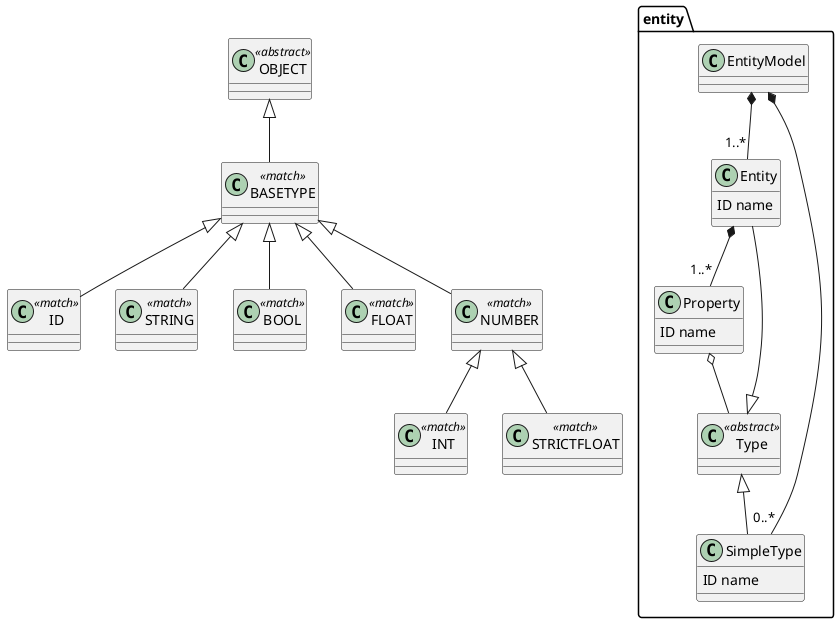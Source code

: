 @startuml
set namespaceSeparator .


class entity.EntityModel  {
}


class entity.Entity  {
  ID name
}


class entity.Property  {
  ID name
}


class entity.Type <<abstract>> {
}


class entity.SimpleType  {
  ID name
}


class ID <<match>> {
}


class STRING <<match>> {
}


class BOOL <<match>> {
}


class INT <<match>> {
}


class FLOAT <<match>> {
}


class STRICTFLOAT <<match>> {
}


class NUMBER <<match>> {
}


class BASETYPE <<match>> {
}


class OBJECT <<abstract>> {
}


entity.EntityModel *-- "0..*" entity.SimpleType
entity.EntityModel *-- "1..*" entity.Entity
entity.Entity *-- "1..*" entity.Property
entity.Property o-- entity.Type
entity.Type <|-- entity.SimpleType
entity.Type <|-- entity.Entity
NUMBER <|-- STRICTFLOAT
NUMBER <|-- INT
BASETYPE <|-- NUMBER
BASETYPE <|-- FLOAT
BASETYPE <|-- BOOL
BASETYPE <|-- ID
BASETYPE <|-- STRING
OBJECT <|-- BASETYPE
@enduml
